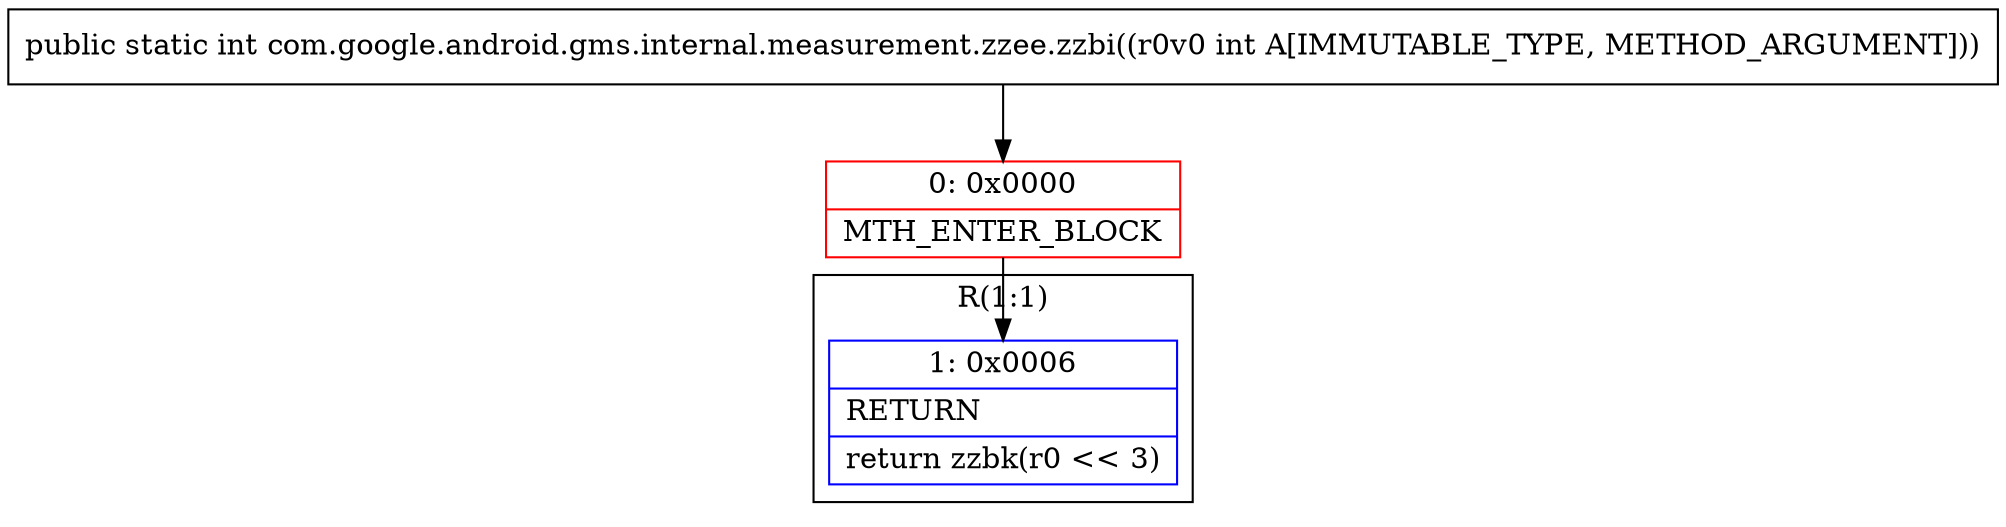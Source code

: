 digraph "CFG forcom.google.android.gms.internal.measurement.zzee.zzbi(I)I" {
subgraph cluster_Region_1104166860 {
label = "R(1:1)";
node [shape=record,color=blue];
Node_1 [shape=record,label="{1\:\ 0x0006|RETURN\l|return zzbk(r0 \<\< 3)\l}"];
}
Node_0 [shape=record,color=red,label="{0\:\ 0x0000|MTH_ENTER_BLOCK\l}"];
MethodNode[shape=record,label="{public static int com.google.android.gms.internal.measurement.zzee.zzbi((r0v0 int A[IMMUTABLE_TYPE, METHOD_ARGUMENT])) }"];
MethodNode -> Node_0;
Node_0 -> Node_1;
}

